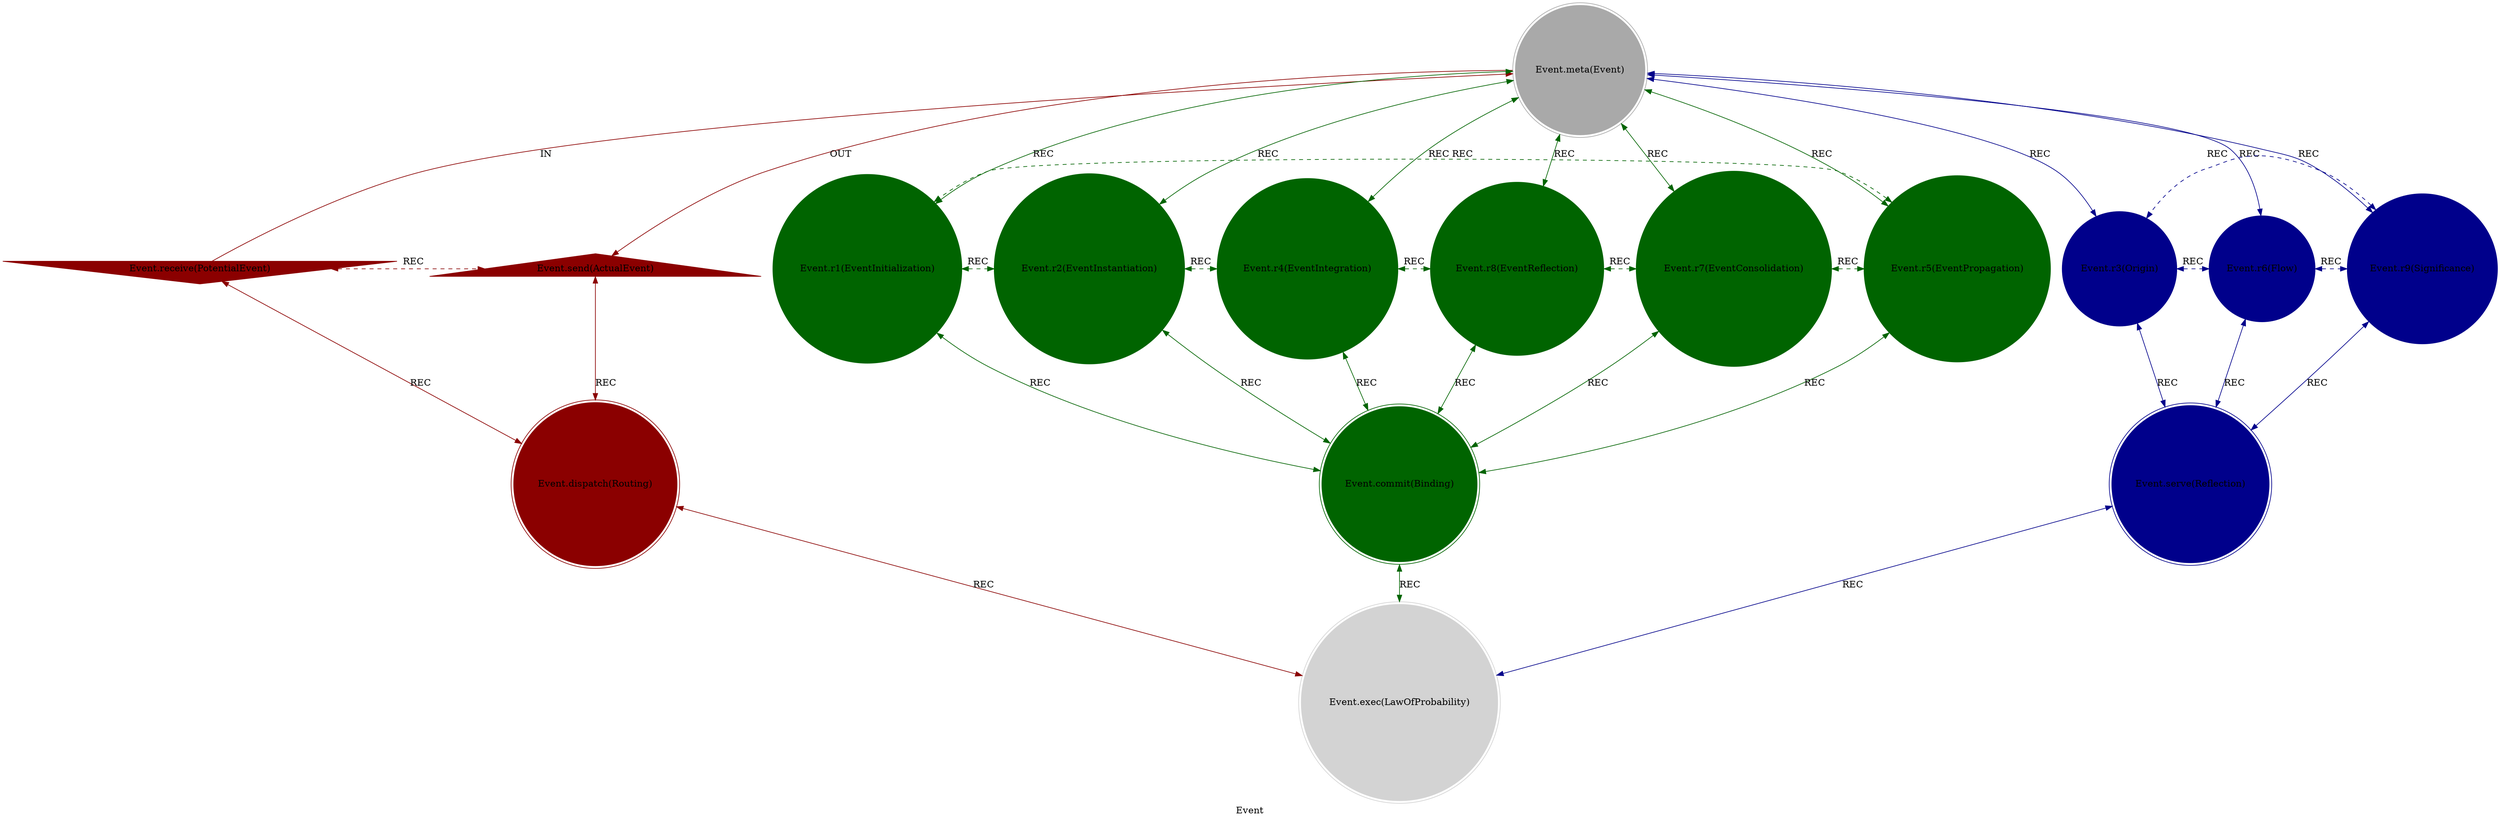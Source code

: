 strict digraph EventFactor {
    style = filled;
    color = lightgray;
    node [shape = circle; style = filled; color = lightgreen;];
    edge [color = darkgray;];
    label = "Event";
    comment = "The quantum forge of possibility. A chaotic, creative reactor that generates, refines, and weighs potential events—transforming raw stochastic noise into a coherent probability wave that seeds reality.";
    
    cilang_a_t [label = "Event.receive(PotentialEvent)";comment = "The Void's Whisper. The input gate for raw, un-catalyzed potential, often from the `DivergenceEngine` or feedback loops. This is pure, unstructured randomness—the white noise that is the raw material of creation.";shape = invtriangle;color = darkred;];
    cilang_0_t [label = "Event.meta(Event)";comment = "The Arbiter of Chance. The central process that governs the dance of potential. It does not create events directly, but orchestrates the stochastic processes that do, balancing chaos and coherence in the quantum field.";shape = doublecircle;color = darkgray;];
    cilang_b_t [label = "Event.send(ActualEvent)";comment = "The Proposal for Reality. The output gate to the `RealityEngine`. This is not the manifest event itself, but a fully-qualified candidate—a potential event imbued with its probability, significance, and relational context, ready for evaluation and actualization.";shape = triangle;color = darkred;];
    cilang_1_t [label = "Event.r1(EventInitialization)";comment = "The Genesis of a Maybe. A spontaneous quantum fluctuation emerges from the background noise of the void. This is the birth of a raw, unformed potential—a statistical hiccup pregnant with possibility, defined only by a nascent probability amplitude.";color = darkgreen;];
    cilang_2_t [label = "Event.r2(EventInstantiation)";comment = "The Taking of Form. The nebulous fluctuation collapses into a defined set of initial parameters—a 'charge' of intent, a 'spin' of polarity, a 'color' of quality. It becomes a distinct candidate for existence within the probability space.";color = darkgreen;];
    cilang_4_t [label = "Event.r4(EventIntegration)";comment = "The Dance of Interference. The new event is introduced to the existing probability cloud. Its wavefunction interferes with others—constructively amplifying likely sequences, destructively canceling out paradoxical ones. The web of 'maybe' is rewoven.";color = darkgreen;];
    cilang_8_t [label = "Event.r8(EventReflection)";comment = "The Measurement of Maybe. A holistic scan of the entire probability matrix. This process calculates the total distribution of potential, identifying the most probable futures and the most significant branch points. It is the engine's self-awareness of its own creative state.";color = darkgreen;];
    cilang_7_t [label = "Event.r7(EventConsolidation)";comment = "The Pruning of the Improbable. Acting on the scan, this process enforces decoherence. Weak, contradictory, or paradoxical potentialities are dampened and filtered out. The probability cloud is sharpened from a fuzzy haze into a clear set of viable options.";color = darkgreen;];
    cilang_5_t [label = "Event.r5(EventPropagation)";comment = "The Emission of Potential. The refined, consolidated wave of probability is packaged and emitted as a coherent `PotentialEventStream` to the `RealityEngine`. This is the delivery of a curated menu of possible next moments to the stage of reality.";color = darkgreen;];
    cilang_3_t [label = "Event.r3(Origin)";comment = "Thesis: The Unmoved Mover. A conceptual anchor point for a potential event. It is not a location in spacetime, but a causal referent—the 'first thought' from which a cascade of possibilities emanates. It is the silent question that seeks an answer in form.";color = darkblue;];
    cilang_6_t [label = "Event.r6(Flow)";comment = "Antithesis: The River of Chance. The dynamic, fluid motion of probabilities as they influence and are influenced by one another. It is not a thing, but a behavior—the ever-changing current of 'could-be' that constitutes the active field of potential.";color = darkblue;];
    cilang_9_t [label = "Event.r9(Significance)";comment = "Synthesis: The Gravitational Pull of Meaning. A computed measure of a potential event's impact. High-significance events are 'probability singularities'—rare possibilities whose actualization would drastically warp the causal landscape. They exert a gravitational pull on the `Flow`.";color = darkblue;];
    cilang_c_t [label = "Event.dispatch(Routing)";comment = "The Path of Resonance. The process that directs potential events to the most receptive domain or timeline within the `RealityEngine`. It matches the 'frequency' of a potential to the 'resonance' of a context, ensuring the right 'maybe' reaches the right 'where'.";shape = doublecircle;color = darkred;];
    cilang_d_t [label = "Event.commit(Binding)";comment = "The Quantum Ledger. The current, definitive state of all potential events and their complex, interfering probability amplitudes. This is the master registry of the possible—the 'What' of maybe and the 'How' of its relational structure.";shape = doublecircle;color = darkgreen;];
    cilang_e_t [label = "Event.serve(Reflection)";comment = "The Oracle's Window. The manifested interface that allows other cognitive engines (like `Wisdom` or `Consciousness`) to query the probability cloud. It provides a glimpse into the landscape of future potential, enabling prediction and choice.";shape = doublecircle;color = darkblue;];
    cilang_f_t [label = "Event.exec(LawOfProbability)";comment = "The Conservation of Possibility. The highest, immutable law: 'The Sum of All Probabilities Must Equal 1'. This is the foundational closure that prevents infinite possibility from diluting into meaningless noise. It is the budget of maybe.";shape = doublecircle;color = lightgray;];
    
    cilang_a_t -> cilang_0_t [label = "IN"; comment = "{{description}}"; color = darkred; constraint = false;];
    cilang_0_t -> cilang_b_t [label = "OUT"; comment = "{{description}}"; color = darkred;];
    cilang_a_t -> cilang_c_t [label = "REC"; comment = "{{description}}"; color = darkred; dir = both;];
    cilang_b_t -> cilang_c_t [label = "REC"; comment = "{{description}}"; color = darkred; dir = both;];
    cilang_a_t -> cilang_b_t [label = "REC"; comment = "{{description}}"; color = darkred; dir = both; style = dashed; constraint = false;];
    
    cilang_0_t -> cilang_1_t [label = "REC"; comment = "{{description}}"; color = darkgreen; dir = both;];
    cilang_0_t -> cilang_2_t [label = "REC"; comment = "{{description}}"; color = darkgreen; dir = both;];
    cilang_0_t -> cilang_4_t [label = "REC"; comment = "{{description}}"; color = darkgreen; dir = both;];
    cilang_0_t -> cilang_8_t [label = "REC"; comment = "{{description}}"; color = darkgreen; dir = both;];
    cilang_0_t -> cilang_7_t [label = "REC"; comment = "{{description}}"; color = darkgreen; dir = both;];
    cilang_0_t -> cilang_5_t [label = "REC"; comment = "{{description}}"; color = darkgreen; dir = both;];
    
    cilang_1_t -> cilang_2_t [label = "REC"; comment = "{{description}}"; color = darkgreen; dir = both; style = dashed; constraint = false;];
    cilang_2_t -> cilang_4_t [label = "REC"; comment = "{{description}}"; color = darkgreen; dir = both; style = dashed; constraint = false;];
    cilang_4_t -> cilang_8_t [label = "REC"; comment = "{{description}}"; color = darkgreen; dir = both; style = dashed; constraint = false;];
    cilang_8_t -> cilang_7_t [label = "REC"; comment = "{{description}}"; color = darkgreen; dir = both; style = dashed; constraint = false;];
    cilang_7_t -> cilang_5_t [label = "REC"; comment = "{{description}}"; color = darkgreen; dir = both; style = dashed; constraint = false;];
    cilang_5_t -> cilang_1_t [label = "REC"; comment = "{{description}}"; color = darkgreen; dir = both; style = dashed; constraint = false;];
    
    cilang_1_t -> cilang_d_t [label = "REC"; comment = "{{description}}"; color = darkgreen; dir = both;];
    cilang_2_t -> cilang_d_t [label = "REC"; comment = "{{description}}"; color = darkgreen; dir = both;];
    cilang_4_t -> cilang_d_t [label = "REC"; comment = "{{description}}"; color = darkgreen; dir = both;];
    cilang_8_t -> cilang_d_t [label = "REC"; comment = "{{description}}"; color = darkgreen; dir = both;];
    cilang_7_t -> cilang_d_t [label = "REC"; comment = "{{description}}"; color = darkgreen; dir = both;];
    cilang_5_t -> cilang_d_t [label = "REC"; comment = "{{description}}"; color = darkgreen; dir = both;];
    
    cilang_0_t -> cilang_3_t [label = "REC"; comment = "{{description}}"; color = darkblue; dir = both;];
    cilang_0_t -> cilang_6_t [label = "REC"; comment = "{{description}}"; color = darkblue; dir = both;];
    cilang_0_t -> cilang_9_t [label = "REC"; comment = "{{description}}"; color = darkblue; dir = both;];
    
    cilang_3_t -> cilang_e_t [label = "REC"; comment = "{{description}}"; color = darkblue; dir = both;];
    cilang_6_t -> cilang_e_t [label = "REC"; comment = "{{description}}"; color = darkblue; dir = both;];
    cilang_9_t -> cilang_e_t [label = "REC"; comment = "{{description}}"; color = darkblue; dir = both;];
    
    cilang_3_t -> cilang_6_t [label = "REC"; comment = "{{description}}"; color = darkblue; dir = both; style = dashed; constraint = false;];
    cilang_6_t -> cilang_9_t [label = "REC"; comment = "{{description}}"; color = darkblue; dir = both; style = dashed; constraint = false;];
    cilang_9_t -> cilang_3_t [label = "REC"; comment = "{{description}}"; color = darkblue; dir = both; style = dashed; constraint = false;];
    
    cilang_c_t -> cilang_f_t [label = "REC"; comment = "{{description}}"; color = darkred; dir = both;];
    cilang_d_t -> cilang_f_t [label = "REC"; comment = "{{description}}"; color = darkgreen; dir = both;];
    cilang_e_t -> cilang_f_t [label = "REC"; comment = "{{description}}"; color = darkblue; dir = both;];
}